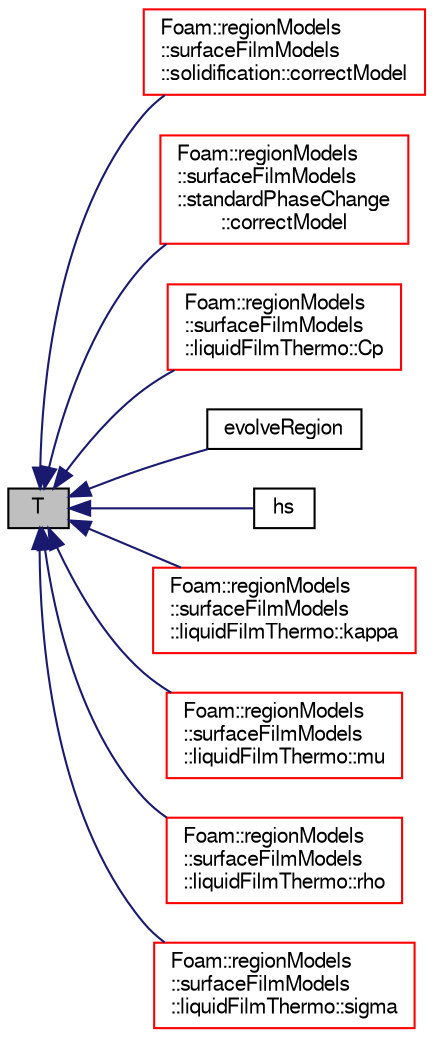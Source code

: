 digraph "T"
{
  bgcolor="transparent";
  edge [fontname="FreeSans",fontsize="10",labelfontname="FreeSans",labelfontsize="10"];
  node [fontname="FreeSans",fontsize="10",shape=record];
  rankdir="LR";
  Node1060 [label="T",height=0.2,width=0.4,color="black", fillcolor="grey75", style="filled", fontcolor="black"];
  Node1060 -> Node1061 [dir="back",color="midnightblue",fontsize="10",style="solid",fontname="FreeSans"];
  Node1061 [label="Foam::regionModels\l::surfaceFilmModels\l::solidification::correctModel",height=0.2,width=0.4,color="red",URL="$a29170.html#abd12427a5e2dc465d748364b75b41c46",tooltip="Correct. "];
  Node1060 -> Node1063 [dir="back",color="midnightblue",fontsize="10",style="solid",fontname="FreeSans"];
  Node1063 [label="Foam::regionModels\l::surfaceFilmModels\l::standardPhaseChange\l::correctModel",height=0.2,width=0.4,color="red",URL="$a29174.html#abd12427a5e2dc465d748364b75b41c46",tooltip="Correct. "];
  Node1060 -> Node1065 [dir="back",color="midnightblue",fontsize="10",style="solid",fontname="FreeSans"];
  Node1065 [label="Foam::regionModels\l::surfaceFilmModels\l::liquidFilmThermo::Cp",height=0.2,width=0.4,color="red",URL="$a29066.html#a273fff6e33e171624f82fd96282f60f0",tooltip="Return specific heat capacity [J/kg/K]. "];
  Node1060 -> Node1067 [dir="back",color="midnightblue",fontsize="10",style="solid",fontname="FreeSans"];
  Node1067 [label="evolveRegion",height=0.2,width=0.4,color="black",URL="$a29182.html#afde8f52457f90e83a4eaf49755c19ec9",tooltip="Evolve the film equations. "];
  Node1060 -> Node1068 [dir="back",color="midnightblue",fontsize="10",style="solid",fontname="FreeSans"];
  Node1068 [label="hs",height=0.2,width=0.4,color="black",URL="$a29182.html#a7d75274f97f0a1fedbdb3fa3d9099b8f",tooltip="Return sensible enthalpy as a function of temperature. "];
  Node1060 -> Node1069 [dir="back",color="midnightblue",fontsize="10",style="solid",fontname="FreeSans"];
  Node1069 [label="Foam::regionModels\l::surfaceFilmModels\l::liquidFilmThermo::kappa",height=0.2,width=0.4,color="red",URL="$a29066.html#a2b919c61cb95af34db6fa7946be5ad2d",tooltip="Return thermal conductivity [W/m/K]. "];
  Node1060 -> Node1071 [dir="back",color="midnightblue",fontsize="10",style="solid",fontname="FreeSans"];
  Node1071 [label="Foam::regionModels\l::surfaceFilmModels\l::liquidFilmThermo::mu",height=0.2,width=0.4,color="red",URL="$a29066.html#a9d258ba15a8fa1c64c1886f49a6b27d6",tooltip="Return dynamic viscosity [Pa.s]. "];
  Node1060 -> Node1073 [dir="back",color="midnightblue",fontsize="10",style="solid",fontname="FreeSans"];
  Node1073 [label="Foam::regionModels\l::surfaceFilmModels\l::liquidFilmThermo::rho",height=0.2,width=0.4,color="red",URL="$a29066.html#aba9cd0c89afcb2b70e8b2073ff822bc4",tooltip="Return density [kg/m3]. "];
  Node1060 -> Node1075 [dir="back",color="midnightblue",fontsize="10",style="solid",fontname="FreeSans"];
  Node1075 [label="Foam::regionModels\l::surfaceFilmModels\l::liquidFilmThermo::sigma",height=0.2,width=0.4,color="red",URL="$a29066.html#a843e3559e7829874f228c7041e510b64",tooltip="Return surface tension [kg/s2]. "];
}
